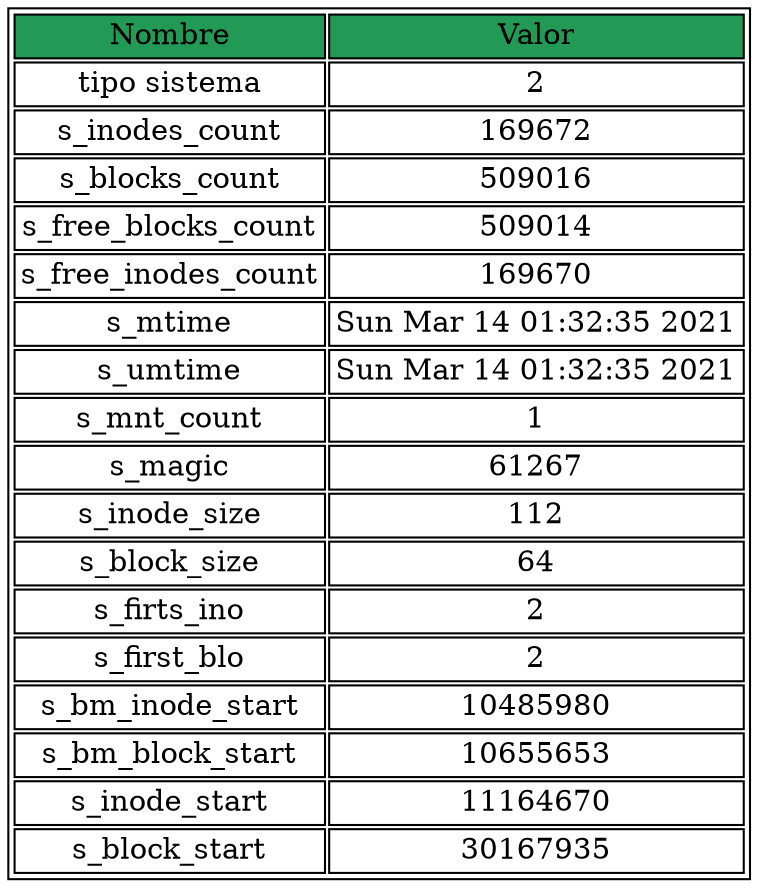 digraph D{node [ shape=none, margin=0 ]
nuevo [label=<<TABLE  BORDER="1" CELLBORDER="1">
<tr><td BGCOLOR="#229954">Nombre</td><td BGCOLOR="#229954">Valor</td></tr>
<tr><td>tipo sistema</td><td>2</td></tr>
<tr><td>s_inodes_count</td><td>169672</td></tr>
<tr><td>s_blocks_count</td><td>509016</td></tr>
<tr><td>s_free_blocks_count</td><td>509014</td></tr>
<tr><td>s_free_inodes_count</td><td>169670</td></tr>
<tr><td>s_mtime</td><td>Sun Mar 14 01:32:35 2021
</td></tr>
<tr><td>s_umtime</td><td>Sun Mar 14 01:32:35 2021
</td></tr>
<tr><td>s_mnt_count</td><td>1</td></tr>
<tr><td>s_magic</td><td>61267</td></tr>
<tr><td>s_inode_size</td><td>112</td></tr>
<tr><td>s_block_size</td><td>64</td></tr>
<tr><td>s_firts_ino</td><td>2</td></tr>
<tr><td>s_first_blo</td><td>2</td></tr>
<tr><td>s_bm_inode_start</td><td>10485980</td></tr>
<tr><td>s_bm_block_start</td><td>10655653</td></tr>
<tr><td>s_inode_start</td><td>11164670</td></tr>
<tr><td>s_block_start</td><td>30167935</td></tr>
</TABLE>>]
}